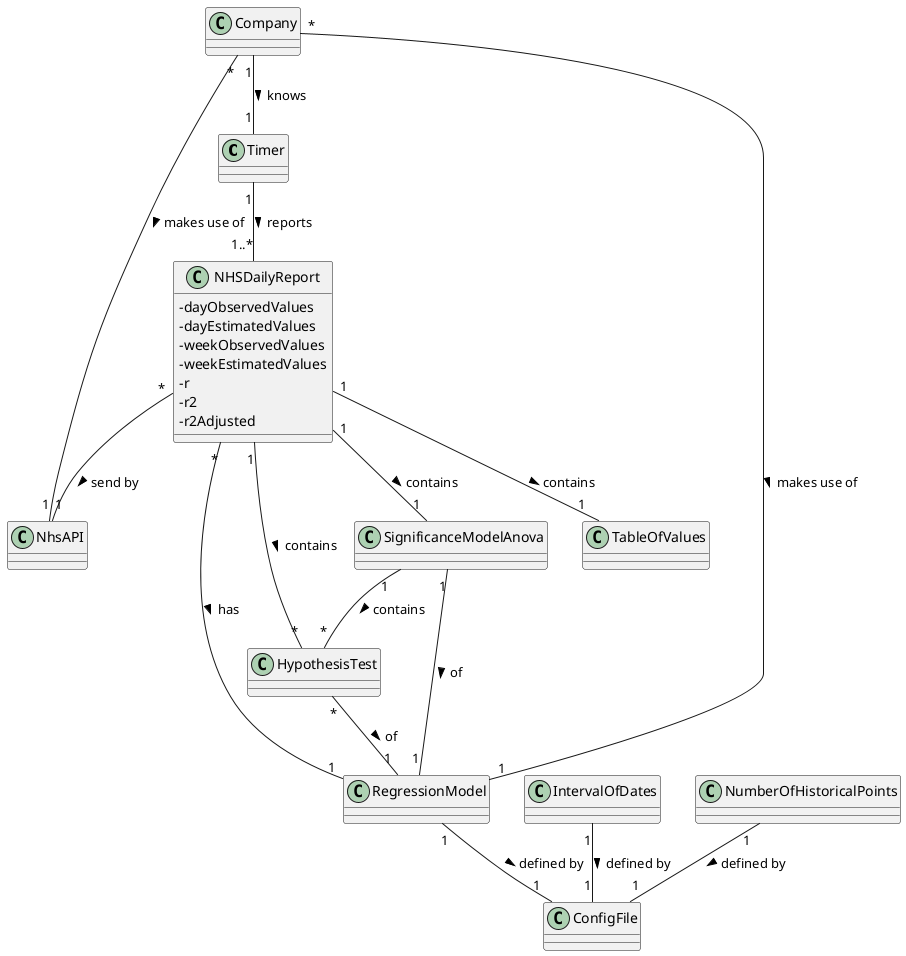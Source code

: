 @startuml

skinparam classAttributeIconSize 0

class Timer {}
class NhsAPI{}
class NHSDailyReport {
- dayObservedValues
- dayEstimatedValues
- weekObservedValues
- weekEstimatedValues
- r
- r2
- r2Adjusted
}

class RegressionModel {}

class ConfigFile {}

'The interval of dates to fit the regression model
class IntervalOfDates {}

'Number of days and number of weeks
class NumberOfHistoricalPoints {}

'hypothesis tests for regression coefficients
class HypothesisTest {}

'significance model with Anova.
class SignificanceModelAnova {}

class TableOfValues {}

Timer "1" -- "1..*" NHSDailyReport : reports >
Company "1" -- "1" Timer : knows >
Company "*" - "1" NhsAPI : makes use of >
NHSDailyReport "*" -- "1" NhsAPI : send by >
NHSDailyReport "*" -- "1" RegressionModel : has >
NHSDailyReport "1" -- "*" HypothesisTest : contains >
NHSDailyReport "1" -- "1" SignificanceModelAnova : contains >
Company "*" -- "1" RegressionModel : makes use of >
HypothesisTest "*" -- "1" RegressionModel : of >
SignificanceModelAnova "1" -- "1" RegressionModel : of >
SignificanceModelAnova "1" -- "*" HypothesisTest : contains >
NHSDailyReport "1" -- "1" TableOfValues : contains >

'Apagar posteriormente
RegressionModel "1" -- "1" ConfigFile : defined by >
IntervalOfDates "1" -- "1" ConfigFile : defined by >
NumberOfHistoricalPoints "1" -- "1" ConfigFile : defined by >



@enduml